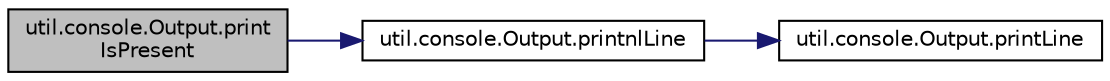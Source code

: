 digraph "util.console.Output.printIsPresent"
{
 // LATEX_PDF_SIZE
  bgcolor="transparent";
  edge [fontname="Helvetica",fontsize="10",labelfontname="Helvetica",labelfontsize="10"];
  node [fontname="Helvetica",fontsize="10",shape=record];
  rankdir="LR";
  Node1 [label="util.console.Output.print\lIsPresent",height=0.2,width=0.4,color="black", fillcolor="grey75", style="filled", fontcolor="black",tooltip="Stampa la stringa \"item + \" è già presente\"."];
  Node1 -> Node2 [color="midnightblue",fontsize="10",style="solid",fontname="Helvetica"];
  Node2 [label="util.console.Output.printnlLine",height=0.2,width=0.4,color="black",URL="$db/d3a/a00040_a6b1a76d9376eec2fd317f184d9766404.html#a6b1a76d9376eec2fd317f184d9766404",tooltip="Stampa una stringa con lineSeparator() finale."];
  Node2 -> Node3 [color="midnightblue",fontsize="10",style="solid",fontname="Helvetica"];
  Node3 [label="util.console.Output.printLine",height=0.2,width=0.4,color="black",URL="$db/d3a/a00040_adb03f39db40726eb19d796e37ffee5a8.html#adb03f39db40726eb19d796e37ffee5a8",tooltip="Stampa una stringa senza lineSeparator() finale."];
}

